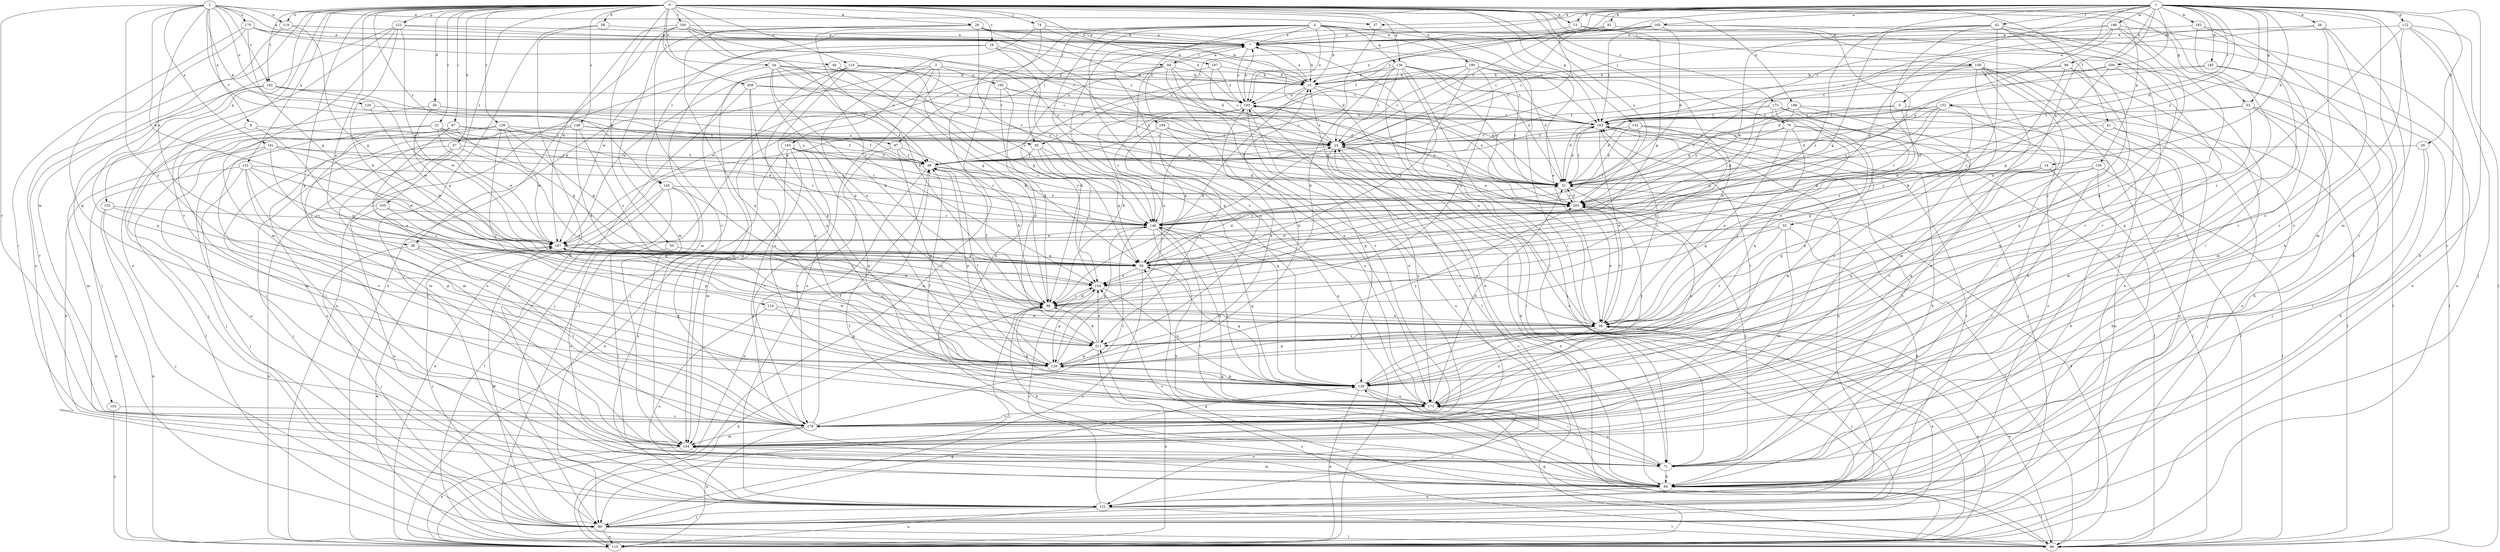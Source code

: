 strict digraph  {
0;
1;
2;
3;
4;
5;
6;
7;
13;
14;
15;
16;
21;
24;
26;
28;
29;
31;
34;
36;
37;
38;
39;
40;
41;
42;
48;
50;
53;
55;
56;
57;
58;
64;
67;
71;
74;
79;
80;
81;
86;
87;
88;
93;
94;
96;
103;
104;
110;
112;
113;
119;
120;
121;
123;
124;
126;
129;
131;
132;
135;
136;
138;
139;
145;
146;
148;
152;
154;
158;
160;
162;
163;
165;
170;
171;
175;
179;
183;
185;
186;
187;
188;
190;
191;
192;
193;
194;
195;
197;
203;
205;
208;
209;
211;
0 -> 13  [label=b];
0 -> 16  [label=c];
0 -> 21  [label=c];
0 -> 26  [label=d];
0 -> 28  [label=d];
0 -> 34  [label=e];
0 -> 40  [label=f];
0 -> 41  [label=f];
0 -> 50  [label=g];
0 -> 53  [label=g];
0 -> 57  [label=h];
0 -> 58  [label=h];
0 -> 64  [label=h];
0 -> 67  [label=i];
0 -> 74  [label=j];
0 -> 79  [label=j];
0 -> 103  [label=m];
0 -> 110  [label=n];
0 -> 119  [label=o];
0 -> 123  [label=p];
0 -> 124  [label=p];
0 -> 126  [label=p];
0 -> 129  [label=p];
0 -> 131  [label=q];
0 -> 132  [label=q];
0 -> 135  [label=q];
0 -> 136  [label=q];
0 -> 139  [label=r];
0 -> 145  [label=r];
0 -> 148  [label=s];
0 -> 158  [label=t];
0 -> 160  [label=t];
0 -> 162  [label=t];
0 -> 175  [label=v];
0 -> 179  [label=v];
0 -> 188  [label=x];
0 -> 190  [label=x];
0 -> 197  [label=y];
0 -> 203  [label=y];
0 -> 205  [label=z];
0 -> 208  [label=z];
1 -> 5  [label=a];
1 -> 13  [label=b];
1 -> 14  [label=b];
1 -> 24  [label=c];
1 -> 29  [label=d];
1 -> 31  [label=d];
1 -> 36  [label=e];
1 -> 37  [label=e];
1 -> 42  [label=f];
1 -> 48  [label=f];
1 -> 53  [label=g];
1 -> 55  [label=g];
1 -> 56  [label=g];
1 -> 64  [label=h];
1 -> 71  [label=i];
1 -> 81  [label=k];
1 -> 86  [label=k];
1 -> 87  [label=k];
1 -> 93  [label=l];
1 -> 104  [label=m];
1 -> 112  [label=n];
1 -> 152  [label=s];
1 -> 154  [label=s];
1 -> 165  [label=u];
1 -> 183  [label=w];
1 -> 185  [label=w];
1 -> 186  [label=w];
1 -> 203  [label=y];
1 -> 209  [label=z];
2 -> 6  [label=a];
2 -> 7  [label=a];
2 -> 37  [label=e];
2 -> 38  [label=e];
2 -> 48  [label=f];
2 -> 87  [label=k];
2 -> 119  [label=o];
2 -> 120  [label=o];
2 -> 162  [label=t];
2 -> 170  [label=u];
2 -> 179  [label=v];
2 -> 187  [label=w];
2 -> 191  [label=x];
2 -> 211  [label=z];
3 -> 38  [label=e];
3 -> 88  [label=k];
3 -> 121  [label=o];
3 -> 163  [label=t];
3 -> 187  [label=w];
3 -> 192  [label=x];
3 -> 193  [label=x];
4 -> 7  [label=a];
4 -> 15  [label=b];
4 -> 39  [label=e];
4 -> 71  [label=i];
4 -> 93  [label=l];
4 -> 113  [label=n];
4 -> 136  [label=q];
4 -> 138  [label=q];
4 -> 145  [label=r];
4 -> 163  [label=t];
4 -> 171  [label=u];
4 -> 194  [label=x];
4 -> 195  [label=x];
5 -> 31  [label=d];
5 -> 56  [label=g];
5 -> 163  [label=t];
5 -> 179  [label=v];
6 -> 39  [label=e];
6 -> 93  [label=l];
6 -> 104  [label=m];
7 -> 15  [label=b];
7 -> 94  [label=l];
7 -> 195  [label=x];
13 -> 7  [label=a];
13 -> 56  [label=g];
13 -> 64  [label=h];
14 -> 31  [label=d];
14 -> 56  [label=g];
14 -> 64  [label=h];
14 -> 138  [label=q];
14 -> 203  [label=y];
15 -> 7  [label=a];
15 -> 31  [label=d];
15 -> 39  [label=e];
15 -> 88  [label=k];
15 -> 195  [label=x];
16 -> 94  [label=l];
16 -> 104  [label=m];
16 -> 146  [label=r];
16 -> 187  [label=w];
16 -> 203  [label=y];
21 -> 24  [label=c];
21 -> 48  [label=f];
21 -> 80  [label=j];
21 -> 104  [label=m];
21 -> 146  [label=r];
21 -> 187  [label=w];
24 -> 48  [label=f];
24 -> 64  [label=h];
24 -> 71  [label=i];
24 -> 113  [label=n];
24 -> 171  [label=u];
24 -> 195  [label=x];
26 -> 48  [label=f];
26 -> 56  [label=g];
26 -> 80  [label=j];
26 -> 163  [label=t];
28 -> 7  [label=a];
28 -> 31  [label=d];
28 -> 88  [label=k];
28 -> 138  [label=q];
28 -> 146  [label=r];
28 -> 163  [label=t];
28 -> 179  [label=v];
28 -> 195  [label=x];
29 -> 48  [label=f];
29 -> 64  [label=h];
29 -> 71  [label=i];
31 -> 24  [label=c];
31 -> 163  [label=t];
31 -> 171  [label=u];
31 -> 195  [label=x];
31 -> 203  [label=y];
34 -> 15  [label=b];
34 -> 39  [label=e];
34 -> 48  [label=f];
34 -> 56  [label=g];
34 -> 88  [label=k];
34 -> 113  [label=n];
34 -> 146  [label=r];
34 -> 203  [label=y];
36 -> 7  [label=a];
36 -> 24  [label=c];
36 -> 64  [label=h];
36 -> 171  [label=u];
36 -> 179  [label=v];
37 -> 146  [label=r];
38 -> 56  [label=g];
38 -> 80  [label=j];
38 -> 138  [label=q];
38 -> 179  [label=v];
39 -> 7  [label=a];
39 -> 80  [label=j];
39 -> 129  [label=p];
39 -> 163  [label=t];
39 -> 171  [label=u];
39 -> 203  [label=y];
39 -> 211  [label=z];
40 -> 15  [label=b];
40 -> 104  [label=m];
40 -> 154  [label=s];
41 -> 24  [label=c];
41 -> 80  [label=j];
41 -> 121  [label=o];
41 -> 179  [label=v];
42 -> 7  [label=a];
42 -> 39  [label=e];
42 -> 56  [label=g];
42 -> 71  [label=i];
42 -> 129  [label=p];
42 -> 154  [label=s];
42 -> 179  [label=v];
42 -> 187  [label=w];
48 -> 31  [label=d];
48 -> 113  [label=n];
48 -> 129  [label=p];
48 -> 203  [label=y];
50 -> 56  [label=g];
50 -> 71  [label=i];
53 -> 64  [label=h];
53 -> 80  [label=j];
53 -> 104  [label=m];
53 -> 138  [label=q];
53 -> 146  [label=r];
53 -> 163  [label=t];
55 -> 56  [label=g];
55 -> 64  [label=h];
55 -> 104  [label=m];
55 -> 187  [label=w];
55 -> 211  [label=z];
56 -> 31  [label=d];
56 -> 80  [label=j];
56 -> 154  [label=s];
57 -> 39  [label=e];
57 -> 48  [label=f];
57 -> 80  [label=j];
57 -> 171  [label=u];
57 -> 179  [label=v];
58 -> 7  [label=a];
58 -> 64  [label=h];
58 -> 80  [label=j];
64 -> 15  [label=b];
64 -> 48  [label=f];
64 -> 96  [label=l];
64 -> 104  [label=m];
64 -> 121  [label=o];
64 -> 154  [label=s];
67 -> 24  [label=c];
67 -> 48  [label=f];
67 -> 56  [label=g];
67 -> 71  [label=i];
67 -> 96  [label=l];
67 -> 211  [label=z];
71 -> 64  [label=h];
71 -> 171  [label=u];
71 -> 203  [label=y];
74 -> 7  [label=a];
74 -> 31  [label=d];
74 -> 64  [label=h];
74 -> 129  [label=p];
79 -> 24  [label=c];
79 -> 31  [label=d];
79 -> 39  [label=e];
79 -> 96  [label=l];
79 -> 138  [label=q];
79 -> 211  [label=z];
80 -> 39  [label=e];
80 -> 96  [label=l];
80 -> 113  [label=n];
80 -> 138  [label=q];
80 -> 187  [label=w];
81 -> 7  [label=a];
81 -> 48  [label=f];
81 -> 179  [label=v];
81 -> 195  [label=x];
86 -> 15  [label=b];
86 -> 88  [label=k];
86 -> 104  [label=m];
86 -> 138  [label=q];
86 -> 163  [label=t];
87 -> 48  [label=f];
87 -> 88  [label=k];
87 -> 129  [label=p];
87 -> 179  [label=v];
88 -> 39  [label=e];
88 -> 48  [label=f];
88 -> 64  [label=h];
88 -> 80  [label=j];
88 -> 154  [label=s];
88 -> 187  [label=w];
93 -> 48  [label=f];
93 -> 56  [label=g];
93 -> 138  [label=q];
93 -> 154  [label=s];
94 -> 7  [label=a];
94 -> 15  [label=b];
94 -> 88  [label=k];
94 -> 96  [label=l];
94 -> 171  [label=u];
94 -> 179  [label=v];
94 -> 187  [label=w];
94 -> 211  [label=z];
96 -> 31  [label=d];
96 -> 39  [label=e];
96 -> 56  [label=g];
96 -> 138  [label=q];
96 -> 187  [label=w];
96 -> 211  [label=z];
103 -> 113  [label=n];
103 -> 179  [label=v];
104 -> 71  [label=i];
104 -> 113  [label=n];
110 -> 15  [label=b];
110 -> 24  [label=c];
110 -> 56  [label=g];
110 -> 80  [label=j];
110 -> 96  [label=l];
110 -> 129  [label=p];
110 -> 171  [label=u];
112 -> 7  [label=a];
112 -> 64  [label=h];
112 -> 80  [label=j];
112 -> 96  [label=l];
112 -> 179  [label=v];
112 -> 211  [label=z];
113 -> 7  [label=a];
113 -> 24  [label=c];
113 -> 39  [label=e];
113 -> 88  [label=k];
119 -> 7  [label=a];
119 -> 56  [label=g];
119 -> 121  [label=o];
120 -> 163  [label=t];
120 -> 187  [label=w];
121 -> 80  [label=j];
121 -> 96  [label=l];
121 -> 113  [label=n];
121 -> 154  [label=s];
121 -> 163  [label=t];
123 -> 7  [label=a];
123 -> 15  [label=b];
123 -> 88  [label=k];
123 -> 96  [label=l];
123 -> 104  [label=m];
123 -> 121  [label=o];
123 -> 187  [label=w];
124 -> 39  [label=e];
124 -> 121  [label=o];
124 -> 129  [label=p];
126 -> 31  [label=d];
126 -> 39  [label=e];
126 -> 64  [label=h];
126 -> 71  [label=i];
126 -> 96  [label=l];
126 -> 138  [label=q];
129 -> 7  [label=a];
129 -> 15  [label=b];
129 -> 48  [label=f];
129 -> 138  [label=q];
129 -> 187  [label=w];
129 -> 195  [label=x];
129 -> 203  [label=y];
131 -> 31  [label=d];
131 -> 56  [label=g];
131 -> 80  [label=j];
131 -> 113  [label=n];
131 -> 171  [label=u];
131 -> 179  [label=v];
131 -> 187  [label=w];
132 -> 24  [label=c];
132 -> 31  [label=d];
132 -> 64  [label=h];
132 -> 88  [label=k];
132 -> 96  [label=l];
132 -> 146  [label=r];
135 -> 80  [label=j];
135 -> 113  [label=n];
135 -> 129  [label=p];
135 -> 146  [label=r];
136 -> 15  [label=b];
136 -> 24  [label=c];
136 -> 31  [label=d];
136 -> 48  [label=f];
136 -> 71  [label=i];
136 -> 80  [label=j];
136 -> 88  [label=k];
136 -> 113  [label=n];
136 -> 163  [label=t];
136 -> 203  [label=y];
138 -> 56  [label=g];
138 -> 71  [label=i];
138 -> 113  [label=n];
138 -> 129  [label=p];
138 -> 171  [label=u];
138 -> 203  [label=y];
139 -> 24  [label=c];
139 -> 56  [label=g];
139 -> 71  [label=i];
139 -> 104  [label=m];
139 -> 121  [label=o];
139 -> 146  [label=r];
139 -> 187  [label=w];
139 -> 211  [label=z];
145 -> 64  [label=h];
145 -> 96  [label=l];
145 -> 113  [label=n];
145 -> 121  [label=o];
145 -> 203  [label=y];
145 -> 211  [label=z];
146 -> 24  [label=c];
146 -> 39  [label=e];
146 -> 64  [label=h];
146 -> 71  [label=i];
146 -> 129  [label=p];
146 -> 138  [label=q];
146 -> 171  [label=u];
146 -> 187  [label=w];
146 -> 203  [label=y];
148 -> 24  [label=c];
148 -> 31  [label=d];
148 -> 88  [label=k];
148 -> 104  [label=m];
148 -> 121  [label=o];
148 -> 154  [label=s];
152 -> 31  [label=d];
152 -> 48  [label=f];
152 -> 96  [label=l];
152 -> 146  [label=r];
152 -> 154  [label=s];
152 -> 163  [label=t];
152 -> 203  [label=y];
154 -> 88  [label=k];
154 -> 129  [label=p];
154 -> 138  [label=q];
158 -> 15  [label=b];
158 -> 56  [label=g];
158 -> 64  [label=h];
158 -> 71  [label=i];
158 -> 104  [label=m];
158 -> 113  [label=n];
158 -> 121  [label=o];
158 -> 146  [label=r];
158 -> 171  [label=u];
160 -> 7  [label=a];
160 -> 24  [label=c];
160 -> 104  [label=m];
160 -> 113  [label=n];
160 -> 154  [label=s];
160 -> 187  [label=w];
160 -> 203  [label=y];
162 -> 129  [label=p];
162 -> 179  [label=v];
162 -> 187  [label=w];
162 -> 195  [label=x];
162 -> 203  [label=y];
163 -> 24  [label=c];
163 -> 31  [label=d];
163 -> 39  [label=e];
163 -> 71  [label=i];
163 -> 96  [label=l];
163 -> 121  [label=o];
165 -> 7  [label=a];
165 -> 24  [label=c];
165 -> 31  [label=d];
165 -> 113  [label=n];
165 -> 163  [label=t];
165 -> 195  [label=x];
165 -> 203  [label=y];
170 -> 7  [label=a];
170 -> 15  [label=b];
170 -> 24  [label=c];
170 -> 56  [label=g];
170 -> 71  [label=i];
170 -> 138  [label=q];
171 -> 31  [label=d];
171 -> 48  [label=f];
171 -> 88  [label=k];
171 -> 121  [label=o];
171 -> 146  [label=r];
171 -> 163  [label=t];
171 -> 179  [label=v];
175 -> 31  [label=d];
175 -> 80  [label=j];
175 -> 104  [label=m];
175 -> 113  [label=n];
175 -> 138  [label=q];
175 -> 163  [label=t];
179 -> 24  [label=c];
179 -> 48  [label=f];
179 -> 104  [label=m];
179 -> 113  [label=n];
179 -> 146  [label=r];
179 -> 195  [label=x];
183 -> 7  [label=a];
183 -> 104  [label=m];
183 -> 171  [label=u];
183 -> 179  [label=v];
185 -> 15  [label=b];
185 -> 48  [label=f];
185 -> 96  [label=l];
185 -> 171  [label=u];
186 -> 7  [label=a];
186 -> 24  [label=c];
186 -> 113  [label=n];
186 -> 129  [label=p];
186 -> 163  [label=t];
186 -> 203  [label=y];
186 -> 211  [label=z];
187 -> 56  [label=g];
187 -> 80  [label=j];
187 -> 154  [label=s];
187 -> 211  [label=z];
188 -> 39  [label=e];
188 -> 56  [label=g];
188 -> 121  [label=o];
188 -> 163  [label=t];
188 -> 171  [label=u];
188 -> 203  [label=y];
190 -> 15  [label=b];
190 -> 24  [label=c];
190 -> 31  [label=d];
190 -> 39  [label=e];
190 -> 88  [label=k];
190 -> 154  [label=s];
190 -> 187  [label=w];
190 -> 203  [label=y];
191 -> 48  [label=f];
191 -> 64  [label=h];
191 -> 146  [label=r];
191 -> 154  [label=s];
191 -> 179  [label=v];
191 -> 187  [label=w];
192 -> 31  [label=d];
192 -> 88  [label=k];
192 -> 195  [label=x];
192 -> 211  [label=z];
193 -> 48  [label=f];
193 -> 64  [label=h];
193 -> 104  [label=m];
193 -> 113  [label=n];
193 -> 138  [label=q];
193 -> 146  [label=r];
193 -> 179  [label=v];
194 -> 24  [label=c];
194 -> 31  [label=d];
194 -> 56  [label=g];
194 -> 171  [label=u];
194 -> 211  [label=z];
195 -> 7  [label=a];
195 -> 88  [label=k];
195 -> 121  [label=o];
195 -> 138  [label=q];
195 -> 146  [label=r];
195 -> 163  [label=t];
197 -> 15  [label=b];
197 -> 24  [label=c];
197 -> 104  [label=m];
197 -> 195  [label=x];
203 -> 31  [label=d];
203 -> 39  [label=e];
203 -> 96  [label=l];
203 -> 146  [label=r];
203 -> 195  [label=x];
205 -> 113  [label=n];
205 -> 121  [label=o];
205 -> 129  [label=p];
205 -> 146  [label=r];
208 -> 80  [label=j];
208 -> 129  [label=p];
208 -> 163  [label=t];
208 -> 171  [label=u];
208 -> 195  [label=x];
209 -> 15  [label=b];
209 -> 31  [label=d];
209 -> 56  [label=g];
209 -> 96  [label=l];
209 -> 138  [label=q];
211 -> 88  [label=k];
211 -> 113  [label=n];
211 -> 129  [label=p];
211 -> 154  [label=s];
}
